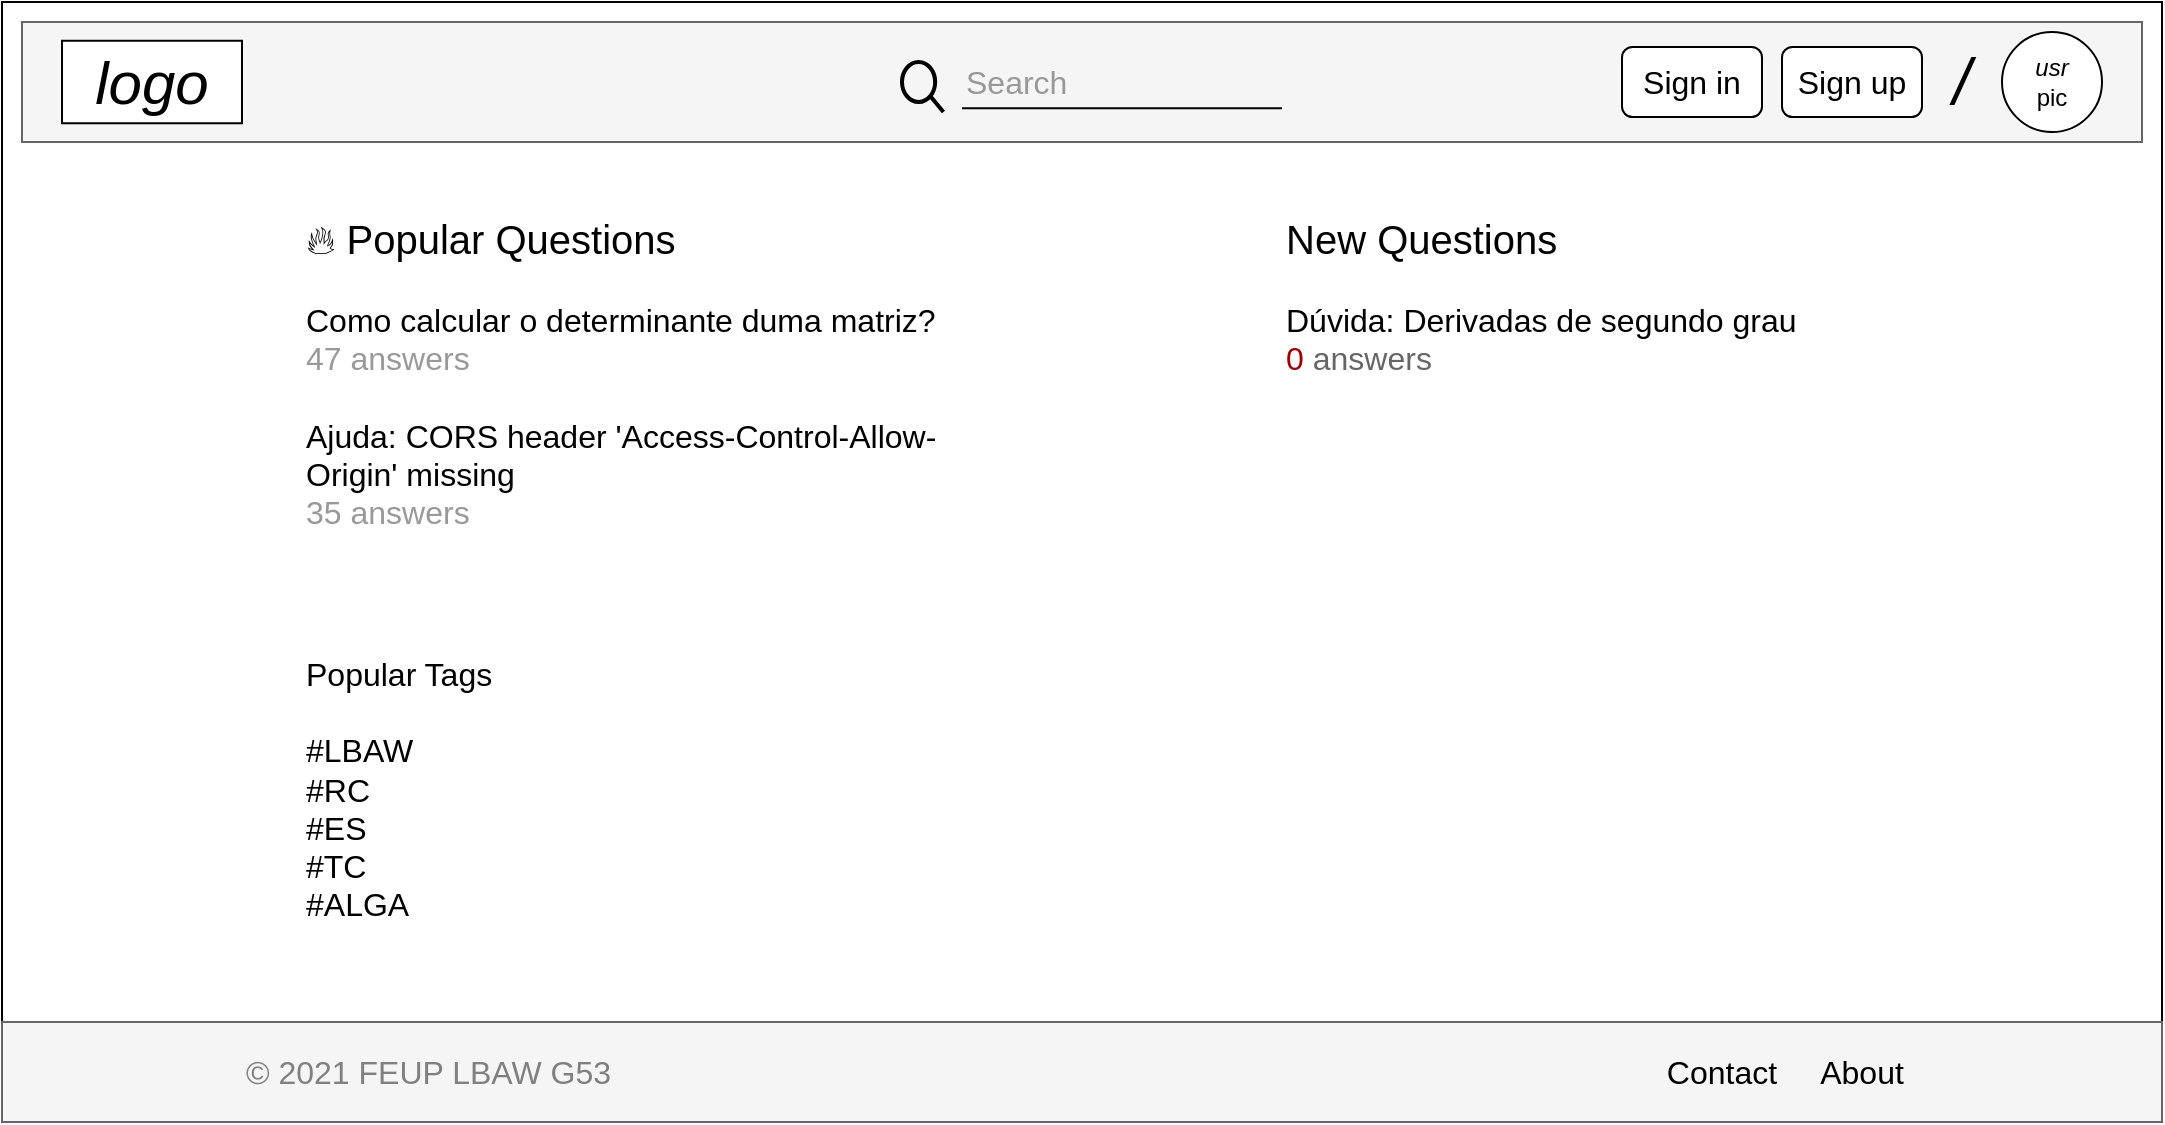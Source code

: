 <mxfile version="15.6.8" type="device"><diagram id="Q6P4A_zidvkk0ahdJq3s" name="Page-1"><mxGraphModel dx="1398" dy="738" grid="1" gridSize="10" guides="1" tooltips="1" connect="1" arrows="1" fold="1" page="1" pageScale="1" pageWidth="1169" pageHeight="827" math="0" shadow="0"><root><mxCell id="0"/><mxCell id="1" parent="0"/><mxCell id="IM5aXAPEc0Bc01lqzcTR-1" value="" style="rounded=0;whiteSpace=wrap;html=1;movable=0;resizable=0;rotatable=0;deletable=0;editable=0;connectable=0;" vertex="1" parent="1"><mxGeometry x="40" y="80" width="1080" height="560" as="geometry"/></mxCell><mxCell id="IM5aXAPEc0Bc01lqzcTR-2" value="" style="rounded=0;whiteSpace=wrap;html=1;strokeColor=#666666;fillColor=#f5f5f5;align=left;fontColor=#333333;movable=0;resizable=0;rotatable=0;deletable=0;editable=0;connectable=0;" vertex="1" parent="1"><mxGeometry x="50" y="90" width="1060" height="60" as="geometry"/></mxCell><mxCell id="IM5aXAPEc0Bc01lqzcTR-3" value="&lt;font style=&quot;font-size: 30px&quot;&gt;&lt;i&gt;logo&lt;/i&gt;&lt;/font&gt;" style="rounded=0;whiteSpace=wrap;html=1;align=center;fillColor=default;strokeColor=default;fontColor=default;" vertex="1" parent="1"><mxGeometry x="70" y="99.38" width="90" height="41.25" as="geometry"/></mxCell><mxCell id="IM5aXAPEc0Bc01lqzcTR-4" value="&lt;span style=&quot;line-height: 1 ; font-size: 12px&quot;&gt;&lt;i&gt;usr&lt;br&gt;&lt;/i&gt;pic&lt;br style=&quot;font-size: 12px&quot;&gt;&lt;/span&gt;" style="ellipse;whiteSpace=wrap;html=1;aspect=fixed;fontSize=12;fontColor=default;strokeColor=default;fillColor=default;align=center;verticalAlign=middle;" vertex="1" parent="1"><mxGeometry x="1040" y="95" width="50" height="50" as="geometry"/></mxCell><mxCell id="IM5aXAPEc0Bc01lqzcTR-5" value="&lt;font style=&quot;font-size: 32px&quot;&gt;/&lt;/font&gt;" style="text;html=1;strokeColor=none;fillColor=none;align=center;verticalAlign=middle;whiteSpace=wrap;rounded=0;fontStyle=2" vertex="1" parent="1"><mxGeometry x="1010" y="105" width="20" height="30" as="geometry"/></mxCell><mxCell id="IM5aXAPEc0Bc01lqzcTR-6" value="&lt;font style=&quot;font-size: 16px&quot;&gt;Sign in&lt;/font&gt;" style="rounded=1;whiteSpace=wrap;html=1;fontSize=16;verticalAlign=middle;" vertex="1" parent="1"><mxGeometry x="850" y="102.5" width="70" height="35" as="geometry"/></mxCell><mxCell id="IM5aXAPEc0Bc01lqzcTR-8" value="&lt;font style=&quot;font-size: 16px;&quot;&gt;Sign up&lt;/font&gt;" style="rounded=1;whiteSpace=wrap;html=1;fontSize=16;verticalAlign=middle;" vertex="1" parent="1"><mxGeometry x="930" y="102.5" width="70" height="35" as="geometry"/></mxCell><mxCell id="IM5aXAPEc0Bc01lqzcTR-9" value="&lt;font&gt;&lt;div&gt;&lt;/div&gt;&lt;span style=&quot;font-size: 20px&quot;&gt;🔥&amp;nbsp;&lt;/span&gt;&lt;span style=&quot;font-size: 20px&quot;&gt;Popular Questions&lt;/span&gt;&lt;/font&gt;&lt;br&gt;&lt;br&gt;Como calcular o determinante duma matriz?&lt;br&gt;&lt;font color=&quot;#999999&quot;&gt;47 answers&lt;/font&gt;&lt;br&gt;&lt;br&gt;Ajuda: CORS header 'Access-Control-Allow-Origin' missing&lt;br&gt;&lt;font color=&quot;#999999&quot;&gt;35 answers&lt;/font&gt;" style="rounded=0;whiteSpace=wrap;html=1;fontSize=16;verticalAlign=top;align=left;fillColor=none;strokeColor=none;" vertex="1" parent="1"><mxGeometry x="190" y="180" width="330" height="180" as="geometry"/></mxCell><mxCell id="IM5aXAPEc0Bc01lqzcTR-10" value="&lt;font&gt;&lt;font style=&quot;font-size: 20px&quot;&gt;New Questions&lt;/font&gt;&lt;br&gt;&lt;br&gt;Dúvida: Derivadas de segundo grau&lt;br&gt;&lt;font color=&quot;#990000&quot;&gt;0&lt;/font&gt; &lt;font color=&quot;#666666&quot;&gt;answers&lt;/font&gt;&lt;br&gt;&lt;/font&gt;" style="rounded=0;whiteSpace=wrap;html=1;fontSize=16;verticalAlign=top;align=left;fillColor=none;strokeColor=none;" vertex="1" parent="1"><mxGeometry x="680" y="180" width="319" height="340" as="geometry"/></mxCell><mxCell id="IM5aXAPEc0Bc01lqzcTR-14" value="" style="html=1;verticalLabelPosition=bottom;align=center;labelBackgroundColor=#ffffff;verticalAlign=top;strokeWidth=2;strokeColor=#000000;shadow=0;dashed=0;shape=mxgraph.ios7.icons.looking_glass;rounded=1;fontSize=16;fillColor=none;" vertex="1" parent="1"><mxGeometry x="490" y="110" width="20.72" height="25" as="geometry"/></mxCell><mxCell id="IM5aXAPEc0Bc01lqzcTR-16" value="" style="line;strokeWidth=1;html=1;rounded=1;fontSize=16;fillColor=none;align=left;verticalAlign=top;" vertex="1" parent="1"><mxGeometry x="520" y="128.13" width="160" height="10" as="geometry"/></mxCell><mxCell id="IM5aXAPEc0Bc01lqzcTR-18" value="Search" style="text;html=1;strokeColor=none;fillColor=none;align=left;verticalAlign=middle;whiteSpace=wrap;rounded=0;fontSize=16;fontColor=#999999;" vertex="1" parent="1"><mxGeometry x="520" y="105" width="60" height="30" as="geometry"/></mxCell><mxCell id="IM5aXAPEc0Bc01lqzcTR-19" value="" style="rounded=0;whiteSpace=wrap;html=1;strokeColor=#666666;fillColor=#f5f5f5;align=left;fontColor=#333333;movable=0;resizable=0;rotatable=0;deletable=0;editable=0;connectable=0;" vertex="1" parent="1"><mxGeometry x="40" y="590" width="1080" height="50" as="geometry"/></mxCell><mxCell id="IM5aXAPEc0Bc01lqzcTR-20" value="About" style="text;html=1;strokeColor=none;fillColor=none;align=center;verticalAlign=middle;whiteSpace=wrap;rounded=0;fontSize=16;fontColor=#000000;" vertex="1" parent="1"><mxGeometry x="940" y="600" width="60" height="30" as="geometry"/></mxCell><mxCell id="IM5aXAPEc0Bc01lqzcTR-21" value="Contact" style="text;html=1;strokeColor=none;fillColor=none;align=center;verticalAlign=middle;whiteSpace=wrap;rounded=0;fontSize=16;fontColor=#000000;" vertex="1" parent="1"><mxGeometry x="870" y="600" width="60" height="30" as="geometry"/></mxCell><mxCell id="IM5aXAPEc0Bc01lqzcTR-22" value="© 2021 FEUP LBAW G53" style="text;html=1;strokeColor=none;fillColor=none;align=left;verticalAlign=middle;whiteSpace=wrap;rounded=0;fontSize=16;fontColor=#808080;" vertex="1" parent="1"><mxGeometry x="160" y="600" width="190" height="30" as="geometry"/></mxCell><mxCell id="IM5aXAPEc0Bc01lqzcTR-23" value="Popular Tags&lt;br&gt;&lt;br&gt;#LBAW&lt;br&gt;#RC&lt;br&gt;#ES&lt;br&gt;#TC&lt;br&gt;#ALGA" style="rounded=0;whiteSpace=wrap;html=1;fontSize=16;verticalAlign=top;align=left;fillColor=none;strokeColor=none;" vertex="1" parent="1"><mxGeometry x="190" y="400" width="240" height="150" as="geometry"/></mxCell></root></mxGraphModel></diagram></mxfile>